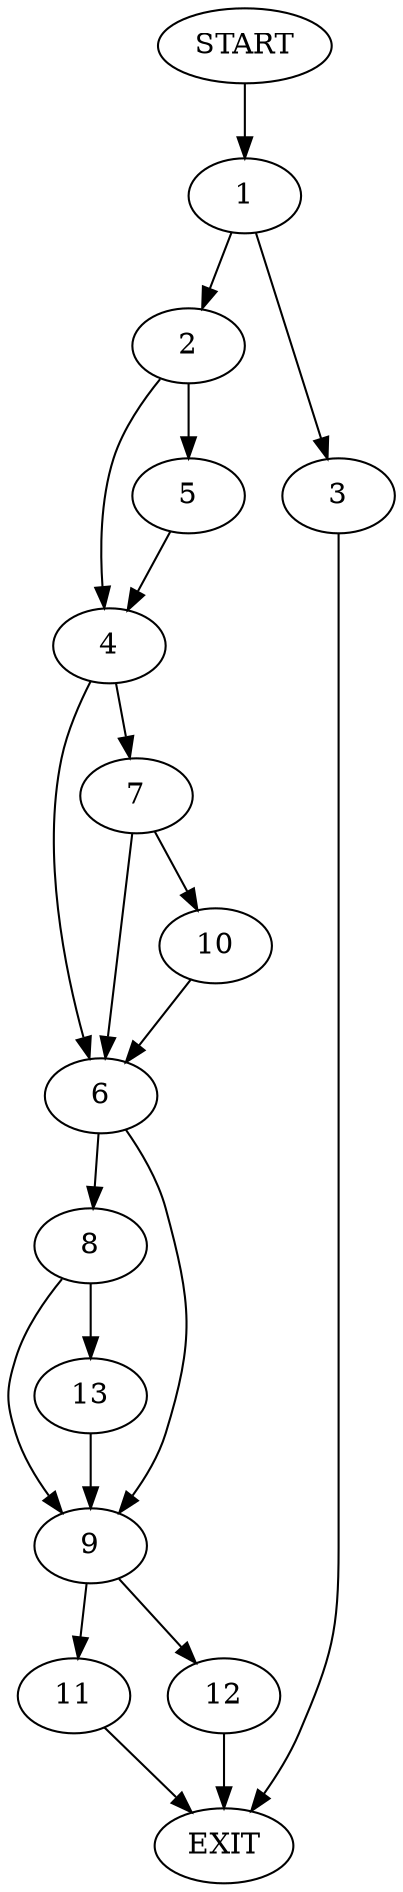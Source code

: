 digraph {
0 [label="START"]
14 [label="EXIT"]
0 -> 1
1 -> 2
1 -> 3
2 -> 4
2 -> 5
3 -> 14
5 -> 4
4 -> 6
4 -> 7
6 -> 8
6 -> 9
7 -> 10
7 -> 6
10 -> 6
9 -> 11
9 -> 12
8 -> 9
8 -> 13
13 -> 9
12 -> 14
11 -> 14
}
